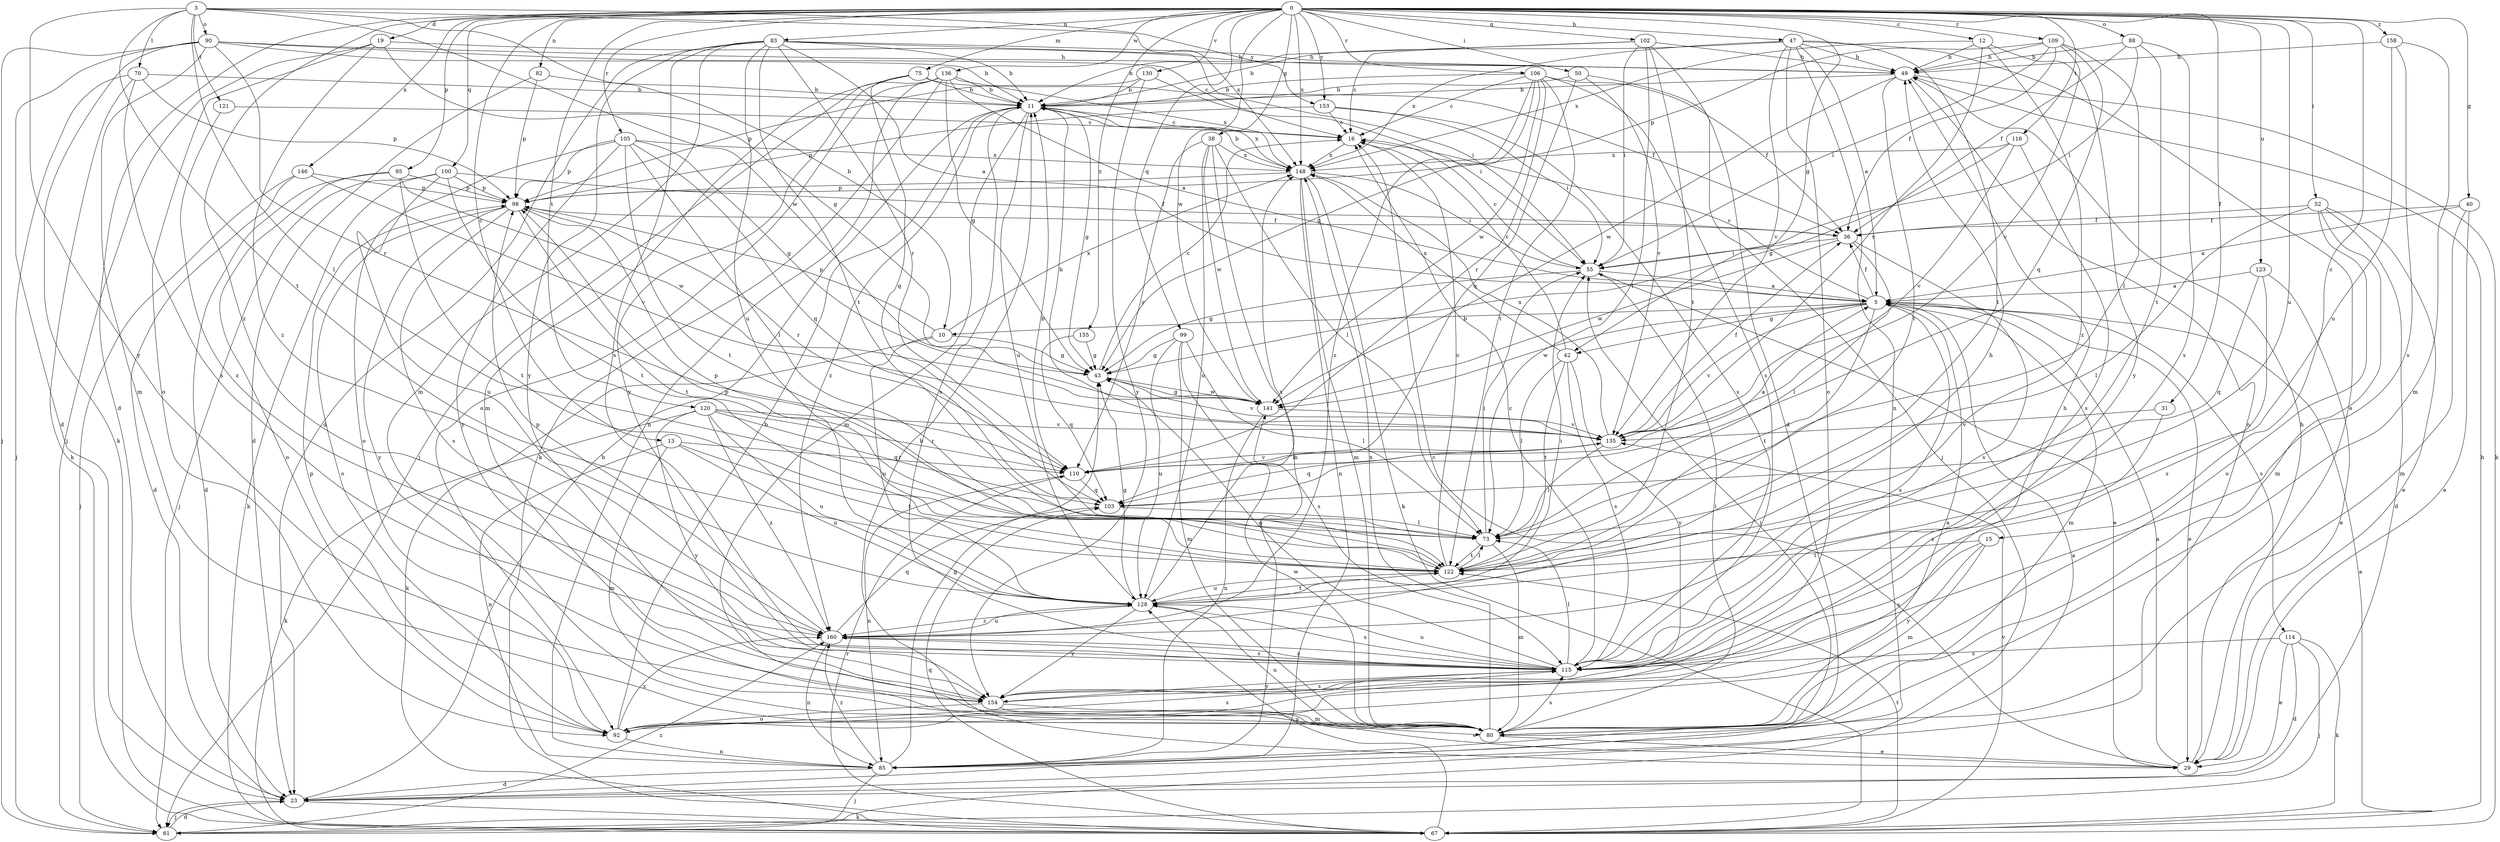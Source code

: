 strict digraph  {
0;
3;
5;
10;
11;
12;
13;
15;
16;
19;
23;
29;
31;
36;
38;
40;
42;
43;
47;
49;
50;
52;
55;
61;
67;
70;
73;
75;
80;
82;
83;
85;
88;
90;
92;
95;
98;
99;
100;
102;
103;
105;
106;
109;
110;
114;
115;
116;
120;
121;
122;
123;
128;
130;
135;
136;
141;
146;
148;
153;
154;
155;
158;
160;
0 -> 12  [label=c];
0 -> 13  [label=c];
0 -> 15  [label=c];
0 -> 19  [label=d];
0 -> 23  [label=d];
0 -> 31  [label=f];
0 -> 38  [label=g];
0 -> 40  [label=g];
0 -> 42  [label=g];
0 -> 47  [label=h];
0 -> 50  [label=i];
0 -> 52  [label=i];
0 -> 75  [label=m];
0 -> 82  [label=n];
0 -> 83  [label=n];
0 -> 88  [label=o];
0 -> 95  [label=p];
0 -> 99  [label=q];
0 -> 100  [label=q];
0 -> 102  [label=q];
0 -> 105  [label=r];
0 -> 106  [label=r];
0 -> 109  [label=r];
0 -> 116  [label=t];
0 -> 120  [label=t];
0 -> 123  [label=u];
0 -> 128  [label=u];
0 -> 130  [label=v];
0 -> 136  [label=w];
0 -> 141  [label=w];
0 -> 146  [label=x];
0 -> 148  [label=x];
0 -> 153  [label=y];
0 -> 155  [label=z];
0 -> 158  [label=z];
0 -> 160  [label=z];
3 -> 10  [label=b];
3 -> 70  [label=l];
3 -> 73  [label=l];
3 -> 90  [label=o];
3 -> 121  [label=t];
3 -> 122  [label=t];
3 -> 141  [label=w];
3 -> 148  [label=x];
3 -> 153  [label=y];
3 -> 154  [label=y];
5 -> 10  [label=b];
5 -> 16  [label=c];
5 -> 29  [label=e];
5 -> 36  [label=f];
5 -> 42  [label=g];
5 -> 80  [label=m];
5 -> 114  [label=s];
5 -> 115  [label=s];
5 -> 122  [label=t];
5 -> 135  [label=v];
5 -> 141  [label=w];
10 -> 43  [label=g];
10 -> 67  [label=k];
10 -> 98  [label=p];
10 -> 128  [label=u];
10 -> 148  [label=x];
11 -> 16  [label=c];
11 -> 43  [label=g];
11 -> 80  [label=m];
11 -> 115  [label=s];
11 -> 128  [label=u];
11 -> 148  [label=x];
11 -> 160  [label=z];
12 -> 49  [label=h];
12 -> 135  [label=v];
12 -> 148  [label=x];
12 -> 154  [label=y];
12 -> 160  [label=z];
13 -> 80  [label=m];
13 -> 85  [label=n];
13 -> 110  [label=r];
13 -> 122  [label=t];
13 -> 128  [label=u];
15 -> 80  [label=m];
15 -> 115  [label=s];
15 -> 122  [label=t];
15 -> 154  [label=y];
16 -> 148  [label=x];
19 -> 43  [label=g];
19 -> 49  [label=h];
19 -> 61  [label=j];
19 -> 92  [label=o];
19 -> 160  [label=z];
23 -> 5  [label=a];
23 -> 11  [label=b];
23 -> 61  [label=j];
23 -> 67  [label=k];
29 -> 5  [label=a];
29 -> 11  [label=b];
29 -> 16  [label=c];
29 -> 49  [label=h];
31 -> 115  [label=s];
31 -> 135  [label=v];
36 -> 55  [label=i];
36 -> 73  [label=l];
36 -> 115  [label=s];
36 -> 141  [label=w];
38 -> 73  [label=l];
38 -> 85  [label=n];
38 -> 110  [label=r];
38 -> 128  [label=u];
38 -> 141  [label=w];
38 -> 148  [label=x];
40 -> 5  [label=a];
40 -> 29  [label=e];
40 -> 36  [label=f];
40 -> 80  [label=m];
42 -> 16  [label=c];
42 -> 73  [label=l];
42 -> 115  [label=s];
42 -> 122  [label=t];
42 -> 148  [label=x];
42 -> 154  [label=y];
43 -> 16  [label=c];
43 -> 135  [label=v];
43 -> 141  [label=w];
47 -> 5  [label=a];
47 -> 11  [label=b];
47 -> 29  [label=e];
47 -> 49  [label=h];
47 -> 85  [label=n];
47 -> 92  [label=o];
47 -> 122  [label=t];
47 -> 135  [label=v];
47 -> 148  [label=x];
49 -> 11  [label=b];
49 -> 67  [label=k];
49 -> 85  [label=n];
49 -> 122  [label=t];
49 -> 141  [label=w];
50 -> 11  [label=b];
50 -> 61  [label=j];
50 -> 103  [label=q];
50 -> 135  [label=v];
52 -> 23  [label=d];
52 -> 29  [label=e];
52 -> 36  [label=f];
52 -> 73  [label=l];
52 -> 80  [label=m];
52 -> 92  [label=o];
55 -> 5  [label=a];
55 -> 16  [label=c];
55 -> 29  [label=e];
55 -> 43  [label=g];
61 -> 23  [label=d];
61 -> 160  [label=z];
67 -> 5  [label=a];
67 -> 49  [label=h];
67 -> 103  [label=q];
67 -> 110  [label=r];
67 -> 122  [label=t];
67 -> 128  [label=u];
67 -> 135  [label=v];
70 -> 11  [label=b];
70 -> 61  [label=j];
70 -> 67  [label=k];
70 -> 98  [label=p];
70 -> 115  [label=s];
73 -> 11  [label=b];
73 -> 55  [label=i];
73 -> 80  [label=m];
73 -> 98  [label=p];
73 -> 122  [label=t];
75 -> 11  [label=b];
75 -> 36  [label=f];
75 -> 80  [label=m];
75 -> 103  [label=q];
75 -> 154  [label=y];
80 -> 5  [label=a];
80 -> 29  [label=e];
80 -> 55  [label=i];
80 -> 115  [label=s];
80 -> 128  [label=u];
80 -> 141  [label=w];
80 -> 148  [label=x];
82 -> 11  [label=b];
82 -> 23  [label=d];
82 -> 98  [label=p];
83 -> 5  [label=a];
83 -> 11  [label=b];
83 -> 23  [label=d];
83 -> 49  [label=h];
83 -> 55  [label=i];
83 -> 80  [label=m];
83 -> 110  [label=r];
83 -> 115  [label=s];
83 -> 122  [label=t];
83 -> 128  [label=u];
83 -> 154  [label=y];
85 -> 23  [label=d];
85 -> 43  [label=g];
85 -> 55  [label=i];
85 -> 61  [label=j];
85 -> 160  [label=z];
88 -> 36  [label=f];
88 -> 49  [label=h];
88 -> 55  [label=i];
88 -> 115  [label=s];
88 -> 122  [label=t];
90 -> 11  [label=b];
90 -> 16  [label=c];
90 -> 23  [label=d];
90 -> 49  [label=h];
90 -> 61  [label=j];
90 -> 67  [label=k];
90 -> 80  [label=m];
90 -> 110  [label=r];
92 -> 11  [label=b];
92 -> 49  [label=h];
92 -> 85  [label=n];
92 -> 98  [label=p];
92 -> 115  [label=s];
92 -> 160  [label=z];
95 -> 23  [label=d];
95 -> 92  [label=o];
95 -> 98  [label=p];
95 -> 122  [label=t];
95 -> 141  [label=w];
98 -> 36  [label=f];
98 -> 92  [label=o];
98 -> 110  [label=r];
98 -> 115  [label=s];
98 -> 122  [label=t];
98 -> 154  [label=y];
99 -> 43  [label=g];
99 -> 73  [label=l];
99 -> 80  [label=m];
99 -> 115  [label=s];
99 -> 128  [label=u];
100 -> 36  [label=f];
100 -> 61  [label=j];
100 -> 67  [label=k];
100 -> 98  [label=p];
100 -> 122  [label=t];
100 -> 128  [label=u];
102 -> 11  [label=b];
102 -> 16  [label=c];
102 -> 23  [label=d];
102 -> 49  [label=h];
102 -> 55  [label=i];
102 -> 73  [label=l];
102 -> 122  [label=t];
103 -> 73  [label=l];
105 -> 43  [label=g];
105 -> 73  [label=l];
105 -> 92  [label=o];
105 -> 98  [label=p];
105 -> 103  [label=q];
105 -> 122  [label=t];
105 -> 148  [label=x];
105 -> 154  [label=y];
106 -> 11  [label=b];
106 -> 16  [label=c];
106 -> 36  [label=f];
106 -> 43  [label=g];
106 -> 110  [label=r];
106 -> 115  [label=s];
106 -> 122  [label=t];
106 -> 141  [label=w];
106 -> 160  [label=z];
109 -> 36  [label=f];
109 -> 49  [label=h];
109 -> 55  [label=i];
109 -> 73  [label=l];
109 -> 98  [label=p];
109 -> 103  [label=q];
109 -> 135  [label=v];
110 -> 5  [label=a];
110 -> 85  [label=n];
110 -> 103  [label=q];
110 -> 135  [label=v];
114 -> 23  [label=d];
114 -> 29  [label=e];
114 -> 61  [label=j];
114 -> 67  [label=k];
114 -> 115  [label=s];
115 -> 16  [label=c];
115 -> 43  [label=g];
115 -> 73  [label=l];
115 -> 128  [label=u];
115 -> 154  [label=y];
115 -> 160  [label=z];
116 -> 43  [label=g];
116 -> 115  [label=s];
116 -> 135  [label=v];
116 -> 148  [label=x];
120 -> 67  [label=k];
120 -> 103  [label=q];
120 -> 110  [label=r];
120 -> 128  [label=u];
120 -> 135  [label=v];
120 -> 154  [label=y];
120 -> 160  [label=z];
121 -> 16  [label=c];
121 -> 160  [label=z];
122 -> 16  [label=c];
122 -> 73  [label=l];
122 -> 98  [label=p];
122 -> 128  [label=u];
123 -> 5  [label=a];
123 -> 29  [label=e];
123 -> 103  [label=q];
123 -> 115  [label=s];
128 -> 43  [label=g];
128 -> 55  [label=i];
128 -> 115  [label=s];
128 -> 122  [label=t];
128 -> 148  [label=x];
128 -> 154  [label=y];
128 -> 160  [label=z];
130 -> 11  [label=b];
130 -> 55  [label=i];
130 -> 98  [label=p];
130 -> 154  [label=y];
135 -> 11  [label=b];
135 -> 36  [label=f];
135 -> 73  [label=l];
135 -> 103  [label=q];
135 -> 110  [label=r];
135 -> 148  [label=x];
136 -> 5  [label=a];
136 -> 11  [label=b];
136 -> 43  [label=g];
136 -> 61  [label=j];
136 -> 67  [label=k];
136 -> 85  [label=n];
136 -> 92  [label=o];
136 -> 148  [label=x];
141 -> 43  [label=g];
141 -> 85  [label=n];
141 -> 135  [label=v];
146 -> 23  [label=d];
146 -> 61  [label=j];
146 -> 98  [label=p];
146 -> 135  [label=v];
148 -> 11  [label=b];
148 -> 55  [label=i];
148 -> 67  [label=k];
148 -> 80  [label=m];
148 -> 85  [label=n];
148 -> 98  [label=p];
153 -> 16  [label=c];
153 -> 55  [label=i];
153 -> 98  [label=p];
153 -> 115  [label=s];
154 -> 29  [label=e];
154 -> 80  [label=m];
154 -> 92  [label=o];
154 -> 115  [label=s];
155 -> 43  [label=g];
155 -> 103  [label=q];
158 -> 49  [label=h];
158 -> 80  [label=m];
158 -> 115  [label=s];
158 -> 128  [label=u];
160 -> 49  [label=h];
160 -> 85  [label=n];
160 -> 98  [label=p];
160 -> 103  [label=q];
160 -> 115  [label=s];
160 -> 128  [label=u];
}
